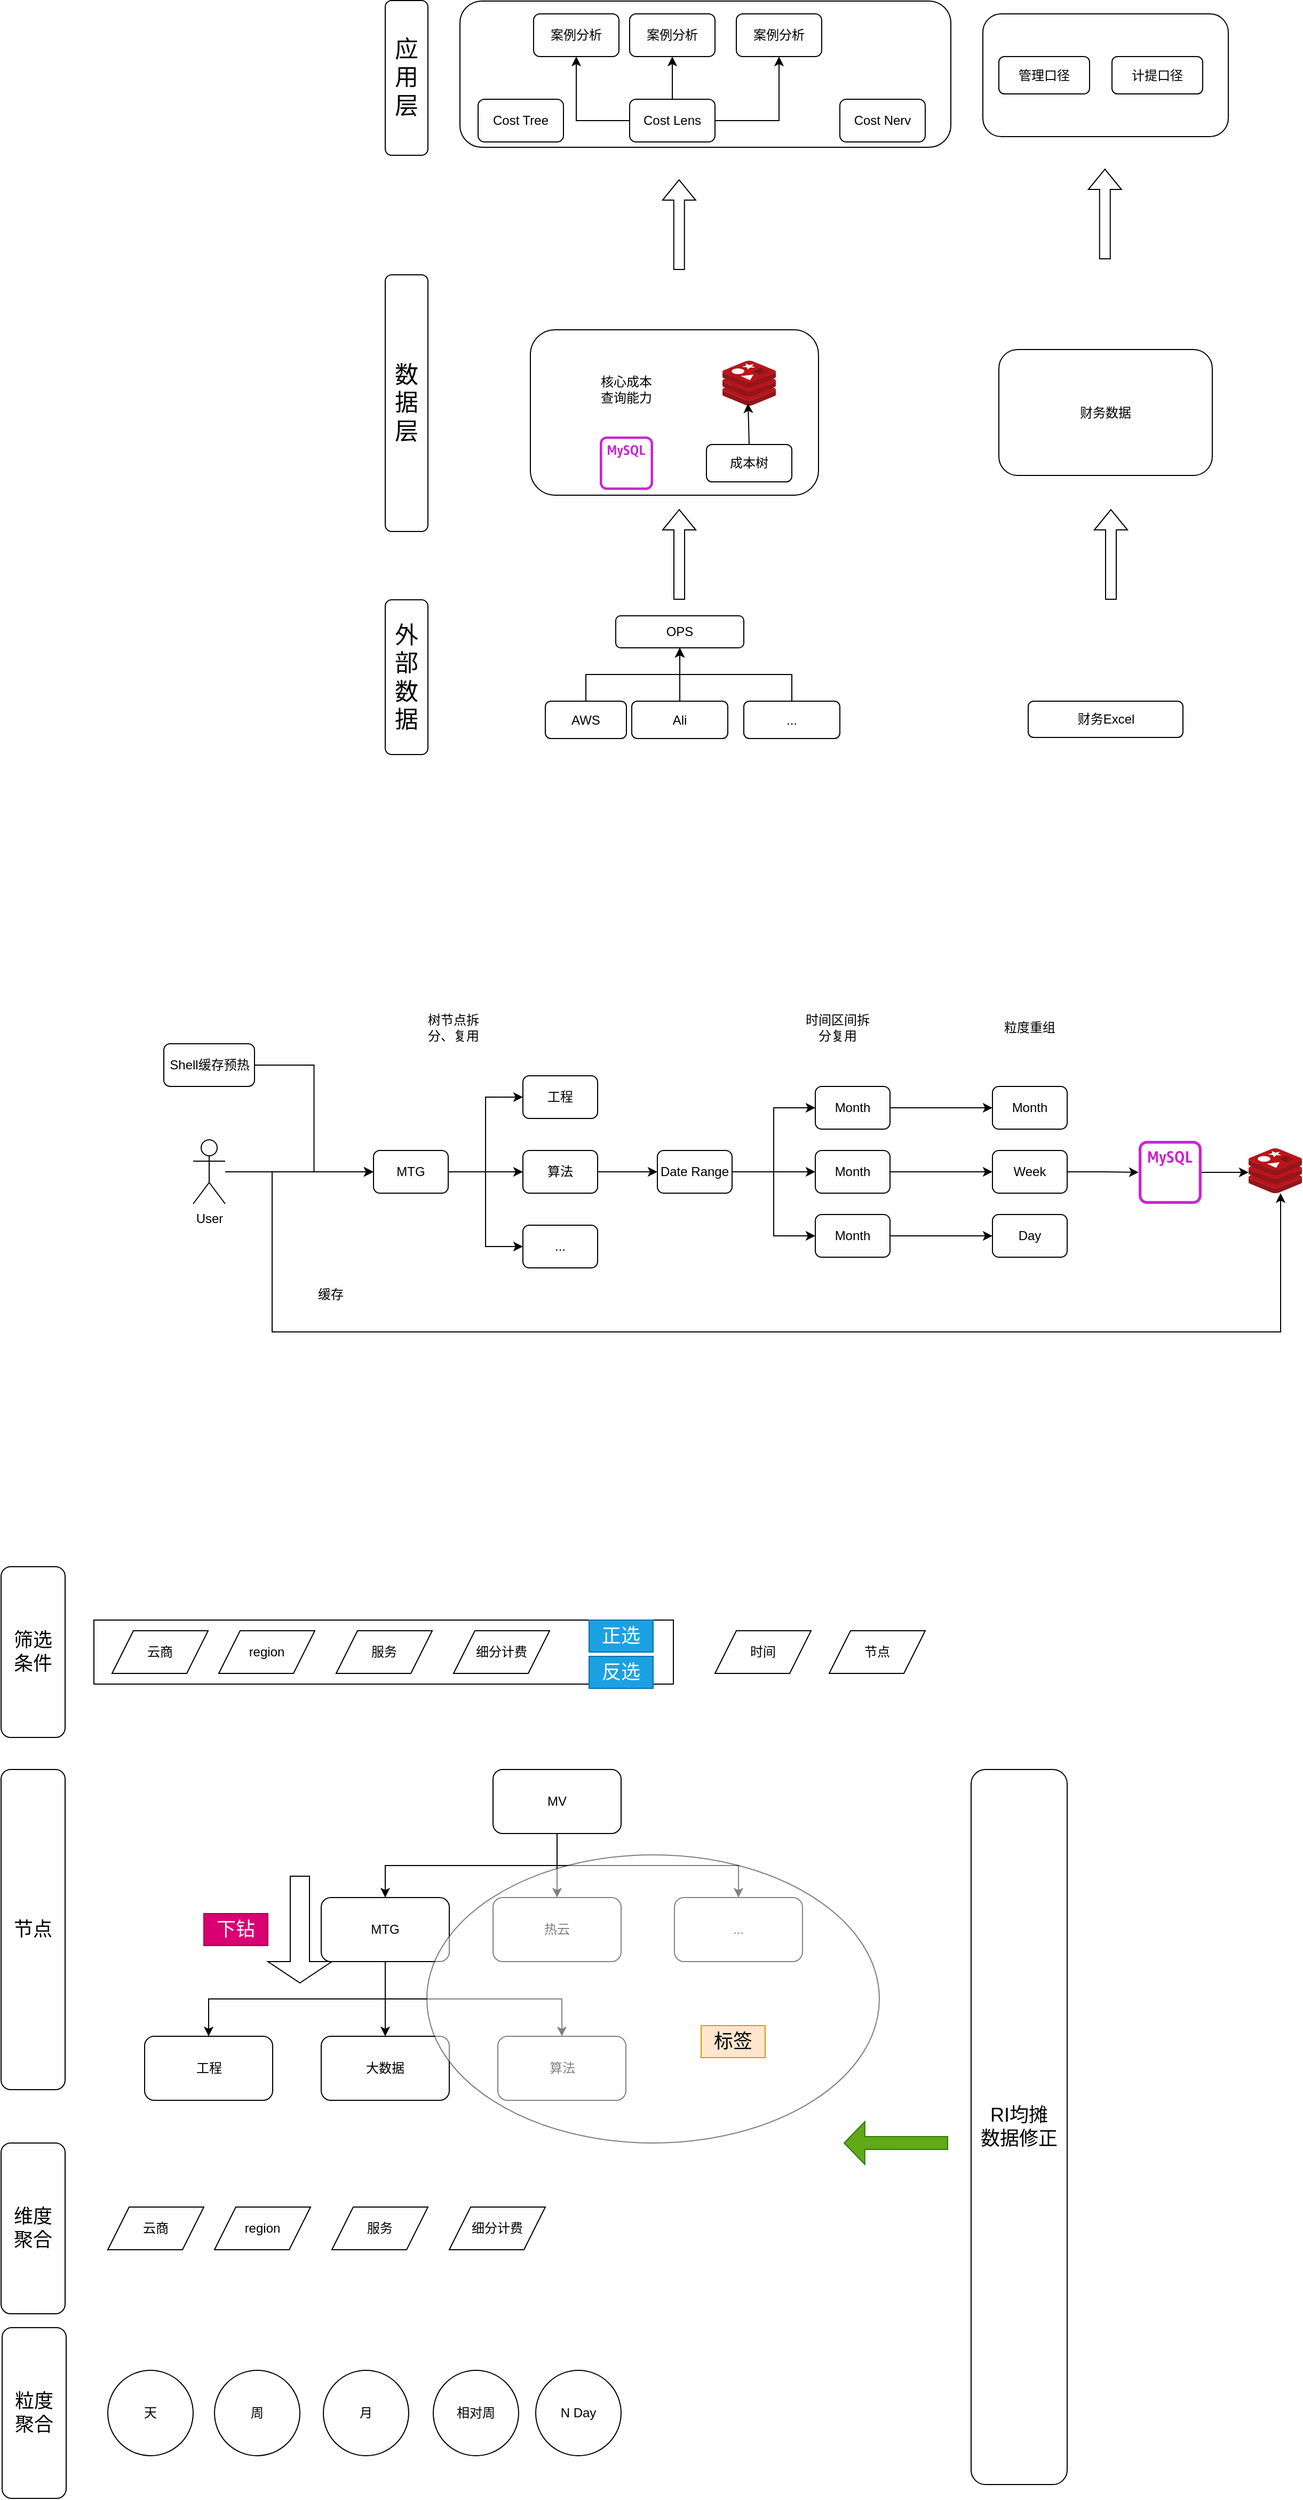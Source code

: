 <mxfile version="23.1.6" type="github">
  <diagram name="第 1 页" id="QAJrKnAF4I0Qu2eBaVXO">
    <mxGraphModel dx="2190" dy="866" grid="1" gridSize="10" guides="1" tooltips="1" connect="1" arrows="1" fold="1" page="1" pageScale="1" pageWidth="827" pageHeight="1169" math="0" shadow="0">
      <root>
        <mxCell id="0" />
        <mxCell id="1" parent="0" />
        <mxCell id="-u_vqpkYlWYQU6NHMWpz-22" style="edgeStyle=orthogonalEdgeStyle;rounded=0;orthogonalLoop=1;jettySize=auto;html=1;entryX=0.5;entryY=1;entryDx=0;entryDy=0;" parent="1" source="3Fw8Cve3jLayRroJCqeQ-4" target="3Fw8Cve3jLayRroJCqeQ-10" edge="1">
          <mxGeometry relative="1" as="geometry" />
        </mxCell>
        <mxCell id="3Fw8Cve3jLayRroJCqeQ-4" value="AWS" style="rounded=1;whiteSpace=wrap;html=1;" parent="1" vertex="1">
          <mxGeometry x="440" y="839" width="76" height="35" as="geometry" />
        </mxCell>
        <mxCell id="3Fw8Cve3jLayRroJCqeQ-22" style="edgeStyle=orthogonalEdgeStyle;rounded=0;orthogonalLoop=1;jettySize=auto;html=1;exitX=0.5;exitY=0;exitDx=0;exitDy=0;" parent="1" source="3Fw8Cve3jLayRroJCqeQ-5" target="3Fw8Cve3jLayRroJCqeQ-10" edge="1">
          <mxGeometry relative="1" as="geometry">
            <mxPoint x="706" y="794" as="targetPoint" />
          </mxGeometry>
        </mxCell>
        <mxCell id="3Fw8Cve3jLayRroJCqeQ-5" value="Ali" style="rounded=1;whiteSpace=wrap;html=1;" parent="1" vertex="1">
          <mxGeometry x="521" y="839" width="90" height="35" as="geometry" />
        </mxCell>
        <mxCell id="3Fw8Cve3jLayRroJCqeQ-10" value="OPS" style="rounded=1;whiteSpace=wrap;html=1;" parent="1" vertex="1">
          <mxGeometry x="506" y="759" width="120" height="30" as="geometry" />
        </mxCell>
        <mxCell id="-u_vqpkYlWYQU6NHMWpz-23" style="edgeStyle=orthogonalEdgeStyle;rounded=0;orthogonalLoop=1;jettySize=auto;html=1;" parent="1" source="3Fw8Cve3jLayRroJCqeQ-18" target="3Fw8Cve3jLayRroJCqeQ-10" edge="1">
          <mxGeometry relative="1" as="geometry" />
        </mxCell>
        <mxCell id="3Fw8Cve3jLayRroJCqeQ-18" value="..." style="rounded=1;whiteSpace=wrap;html=1;" parent="1" vertex="1">
          <mxGeometry x="626" y="839" width="90" height="35" as="geometry" />
        </mxCell>
        <mxCell id="3Fw8Cve3jLayRroJCqeQ-33" value="外部数据" style="rounded=1;verticalAlign=middle;horizontal=1;whiteSpace=wrap;textDirection=ltr;align=center;labelBackgroundColor=default;fontSize=22;fontStyle=0" parent="1" vertex="1">
          <mxGeometry x="290" y="744" width="40" height="145" as="geometry" />
        </mxCell>
        <mxCell id="3Fw8Cve3jLayRroJCqeQ-34" value="数据层" style="rounded=1;verticalAlign=middle;horizontal=1;whiteSpace=wrap;textDirection=ltr;align=center;labelBackgroundColor=default;fontSize=22;fontStyle=0" parent="1" vertex="1">
          <mxGeometry x="290" y="439.5" width="40" height="240.5" as="geometry" />
        </mxCell>
        <mxCell id="3Fw8Cve3jLayRroJCqeQ-35" value="应用&#xa;层" style="rounded=1;verticalAlign=middle;horizontal=1;whiteSpace=wrap;textDirection=ltr;align=center;labelBackgroundColor=default;fontSize=22;fontStyle=0" parent="1" vertex="1">
          <mxGeometry x="290" y="182.5" width="40" height="145" as="geometry" />
        </mxCell>
        <mxCell id="-u_vqpkYlWYQU6NHMWpz-16" value="" style="rounded=1;whiteSpace=wrap;html=1;" parent="1" vertex="1">
          <mxGeometry x="426" y="491" width="270" height="155" as="geometry" />
        </mxCell>
        <mxCell id="-u_vqpkYlWYQU6NHMWpz-17" value="" style="image;sketch=0;aspect=fixed;html=1;points=[];align=center;fontSize=12;image=img/lib/mscae/Cache_Redis_Product.svg;" parent="1" vertex="1">
          <mxGeometry x="606" y="520" width="50" height="42" as="geometry" />
        </mxCell>
        <mxCell id="-u_vqpkYlWYQU6NHMWpz-18" value="" style="sketch=0;outlineConnect=0;fontColor=#232F3E;gradientColor=none;fillColor=#C925D1;strokeColor=none;dashed=0;verticalLabelPosition=bottom;verticalAlign=top;align=center;html=1;fontSize=12;fontStyle=0;aspect=fixed;pointerEvents=1;shape=mxgraph.aws4.rds_mysql_instance_alt;" parent="1" vertex="1">
          <mxGeometry x="491" y="591" width="50" height="50" as="geometry" />
        </mxCell>
        <mxCell id="-u_vqpkYlWYQU6NHMWpz-19" value="成本树" style="rounded=1;whiteSpace=wrap;html=1;" parent="1" vertex="1">
          <mxGeometry x="591" y="598.5" width="80" height="35" as="geometry" />
        </mxCell>
        <mxCell id="-u_vqpkYlWYQU6NHMWpz-20" value="" style="endArrow=classic;html=1;rounded=0;exitX=0.5;exitY=0;exitDx=0;exitDy=0;entryX=0.48;entryY=0.952;entryDx=0;entryDy=0;entryPerimeter=0;" parent="1" source="-u_vqpkYlWYQU6NHMWpz-19" target="-u_vqpkYlWYQU6NHMWpz-17" edge="1">
          <mxGeometry width="50" height="50" relative="1" as="geometry">
            <mxPoint x="661" y="581" as="sourcePoint" />
            <mxPoint x="711" y="531" as="targetPoint" />
          </mxGeometry>
        </mxCell>
        <mxCell id="-u_vqpkYlWYQU6NHMWpz-31" value="" style="shape=flexArrow;endArrow=classic;html=1;rounded=0;" parent="1" edge="1">
          <mxGeometry width="50" height="50" relative="1" as="geometry">
            <mxPoint x="565.5" y="744" as="sourcePoint" />
            <mxPoint x="565.5" y="659" as="targetPoint" />
          </mxGeometry>
        </mxCell>
        <mxCell id="-u_vqpkYlWYQU6NHMWpz-32" value="核心成本查询能力" style="text;html=1;align=center;verticalAlign=middle;whiteSpace=wrap;rounded=0;" parent="1" vertex="1">
          <mxGeometry x="486" y="532" width="60" height="30" as="geometry" />
        </mxCell>
        <mxCell id="-u_vqpkYlWYQU6NHMWpz-36" value="" style="rounded=1;whiteSpace=wrap;html=1;" parent="1" vertex="1">
          <mxGeometry x="360" y="183" width="460" height="137" as="geometry" />
        </mxCell>
        <mxCell id="-u_vqpkYlWYQU6NHMWpz-47" value="Cost Tree" style="rounded=1;whiteSpace=wrap;html=1;" parent="1" vertex="1">
          <mxGeometry x="377" y="275" width="80" height="40" as="geometry" />
        </mxCell>
        <mxCell id="-u_vqpkYlWYQU6NHMWpz-48" value="Cost Nerv" style="rounded=1;whiteSpace=wrap;html=1;" parent="1" vertex="1">
          <mxGeometry x="716" y="275" width="80" height="40" as="geometry" />
        </mxCell>
        <mxCell id="-u_vqpkYlWYQU6NHMWpz-49" style="edgeStyle=orthogonalEdgeStyle;rounded=0;orthogonalLoop=1;jettySize=auto;html=1;exitX=0;exitY=0.5;exitDx=0;exitDy=0;" parent="1" source="-u_vqpkYlWYQU6NHMWpz-52" target="-u_vqpkYlWYQU6NHMWpz-54" edge="1">
          <mxGeometry relative="1" as="geometry" />
        </mxCell>
        <mxCell id="-u_vqpkYlWYQU6NHMWpz-50" style="edgeStyle=orthogonalEdgeStyle;rounded=0;orthogonalLoop=1;jettySize=auto;html=1;entryX=0.5;entryY=1;entryDx=0;entryDy=0;" parent="1" source="-u_vqpkYlWYQU6NHMWpz-52" target="-u_vqpkYlWYQU6NHMWpz-55" edge="1">
          <mxGeometry relative="1" as="geometry" />
        </mxCell>
        <mxCell id="-u_vqpkYlWYQU6NHMWpz-51" style="edgeStyle=orthogonalEdgeStyle;rounded=0;orthogonalLoop=1;jettySize=auto;html=1;entryX=0.5;entryY=1;entryDx=0;entryDy=0;" parent="1" source="-u_vqpkYlWYQU6NHMWpz-52" target="-u_vqpkYlWYQU6NHMWpz-53" edge="1">
          <mxGeometry relative="1" as="geometry" />
        </mxCell>
        <mxCell id="-u_vqpkYlWYQU6NHMWpz-52" value="Cost Lens" style="rounded=1;whiteSpace=wrap;html=1;" parent="1" vertex="1">
          <mxGeometry x="519" y="275" width="80" height="40" as="geometry" />
        </mxCell>
        <mxCell id="-u_vqpkYlWYQU6NHMWpz-53" value="案例分析" style="rounded=1;whiteSpace=wrap;html=1;" parent="1" vertex="1">
          <mxGeometry x="519" y="195" width="80" height="40" as="geometry" />
        </mxCell>
        <mxCell id="-u_vqpkYlWYQU6NHMWpz-54" value="案例分析" style="rounded=1;whiteSpace=wrap;html=1;" parent="1" vertex="1">
          <mxGeometry x="429" y="195" width="80" height="40" as="geometry" />
        </mxCell>
        <mxCell id="-u_vqpkYlWYQU6NHMWpz-55" value="案例分析" style="rounded=1;whiteSpace=wrap;html=1;" parent="1" vertex="1">
          <mxGeometry x="619" y="195" width="80" height="40" as="geometry" />
        </mxCell>
        <mxCell id="-u_vqpkYlWYQU6NHMWpz-56" value="财务Excel" style="rounded=1;whiteSpace=wrap;html=1;" parent="1" vertex="1">
          <mxGeometry x="892.5" y="839" width="145" height="34" as="geometry" />
        </mxCell>
        <mxCell id="-u_vqpkYlWYQU6NHMWpz-57" value="财务数据" style="rounded=1;whiteSpace=wrap;html=1;" parent="1" vertex="1">
          <mxGeometry x="865" y="509.5" width="200" height="118" as="geometry" />
        </mxCell>
        <mxCell id="-u_vqpkYlWYQU6NHMWpz-62" value="" style="shape=flexArrow;endArrow=classic;html=1;rounded=0;" parent="1" edge="1">
          <mxGeometry width="50" height="50" relative="1" as="geometry">
            <mxPoint x="970" y="744" as="sourcePoint" />
            <mxPoint x="970" y="659" as="targetPoint" />
          </mxGeometry>
        </mxCell>
        <mxCell id="-u_vqpkYlWYQU6NHMWpz-63" value="" style="rounded=1;whiteSpace=wrap;html=1;" parent="1" vertex="1">
          <mxGeometry x="850" y="195" width="230" height="115" as="geometry" />
        </mxCell>
        <mxCell id="-u_vqpkYlWYQU6NHMWpz-64" value="" style="shape=flexArrow;endArrow=classic;html=1;rounded=0;" parent="1" edge="1">
          <mxGeometry width="50" height="50" relative="1" as="geometry">
            <mxPoint x="565.37" y="435" as="sourcePoint" />
            <mxPoint x="565.37" y="350" as="targetPoint" />
          </mxGeometry>
        </mxCell>
        <mxCell id="-u_vqpkYlWYQU6NHMWpz-65" value="" style="shape=flexArrow;endArrow=classic;html=1;rounded=0;" parent="1" edge="1">
          <mxGeometry width="50" height="50" relative="1" as="geometry">
            <mxPoint x="964.38" y="425" as="sourcePoint" />
            <mxPoint x="964.38" y="340" as="targetPoint" />
          </mxGeometry>
        </mxCell>
        <mxCell id="-u_vqpkYlWYQU6NHMWpz-66" value="管理口径" style="rounded=1;whiteSpace=wrap;html=1;" parent="1" vertex="1">
          <mxGeometry x="865" y="235" width="85" height="35" as="geometry" />
        </mxCell>
        <mxCell id="-u_vqpkYlWYQU6NHMWpz-67" value="计提口径" style="rounded=1;whiteSpace=wrap;html=1;" parent="1" vertex="1">
          <mxGeometry x="971" y="235" width="85" height="35" as="geometry" />
        </mxCell>
        <mxCell id="iMXLZTIKomu4NbF48HK7-7" style="edgeStyle=orthogonalEdgeStyle;rounded=0;orthogonalLoop=1;jettySize=auto;html=1;entryX=0;entryY=0.5;entryDx=0;entryDy=0;" parent="1" source="iMXLZTIKomu4NbF48HK7-1" target="iMXLZTIKomu4NbF48HK7-4" edge="1">
          <mxGeometry relative="1" as="geometry" />
        </mxCell>
        <mxCell id="iMXLZTIKomu4NbF48HK7-8" style="edgeStyle=orthogonalEdgeStyle;rounded=0;orthogonalLoop=1;jettySize=auto;html=1;entryX=0;entryY=0.5;entryDx=0;entryDy=0;" parent="1" source="iMXLZTIKomu4NbF48HK7-1" target="iMXLZTIKomu4NbF48HK7-2" edge="1">
          <mxGeometry relative="1" as="geometry" />
        </mxCell>
        <mxCell id="iMXLZTIKomu4NbF48HK7-9" style="edgeStyle=orthogonalEdgeStyle;rounded=0;orthogonalLoop=1;jettySize=auto;html=1;entryX=0;entryY=0.5;entryDx=0;entryDy=0;" parent="1" source="iMXLZTIKomu4NbF48HK7-1" target="iMXLZTIKomu4NbF48HK7-3" edge="1">
          <mxGeometry relative="1" as="geometry" />
        </mxCell>
        <mxCell id="iMXLZTIKomu4NbF48HK7-1" value="MTG" style="rounded=1;whiteSpace=wrap;html=1;" parent="1" vertex="1">
          <mxGeometry x="279" y="1260" width="70" height="40" as="geometry" />
        </mxCell>
        <mxCell id="iMXLZTIKomu4NbF48HK7-13" style="edgeStyle=orthogonalEdgeStyle;rounded=0;orthogonalLoop=1;jettySize=auto;html=1;entryX=0;entryY=0.5;entryDx=0;entryDy=0;" parent="1" source="iMXLZTIKomu4NbF48HK7-2" target="iMXLZTIKomu4NbF48HK7-12" edge="1">
          <mxGeometry relative="1" as="geometry" />
        </mxCell>
        <mxCell id="iMXLZTIKomu4NbF48HK7-2" value="算法" style="rounded=1;whiteSpace=wrap;html=1;" parent="1" vertex="1">
          <mxGeometry x="419" y="1260" width="70" height="40" as="geometry" />
        </mxCell>
        <mxCell id="iMXLZTIKomu4NbF48HK7-3" value="..." style="rounded=1;whiteSpace=wrap;html=1;" parent="1" vertex="1">
          <mxGeometry x="419" y="1330" width="70" height="40" as="geometry" />
        </mxCell>
        <mxCell id="iMXLZTIKomu4NbF48HK7-4" value="工程" style="rounded=1;whiteSpace=wrap;html=1;" parent="1" vertex="1">
          <mxGeometry x="419" y="1190" width="70" height="40" as="geometry" />
        </mxCell>
        <mxCell id="iMXLZTIKomu4NbF48HK7-10" value="树节点拆分、复用" style="text;html=1;align=center;verticalAlign=middle;whiteSpace=wrap;rounded=0;" parent="1" vertex="1">
          <mxGeometry x="319" y="1130" width="70" height="30" as="geometry" />
        </mxCell>
        <mxCell id="iMXLZTIKomu4NbF48HK7-17" style="edgeStyle=orthogonalEdgeStyle;rounded=0;orthogonalLoop=1;jettySize=auto;html=1;" parent="1" source="iMXLZTIKomu4NbF48HK7-12" target="iMXLZTIKomu4NbF48HK7-14" edge="1">
          <mxGeometry relative="1" as="geometry" />
        </mxCell>
        <mxCell id="iMXLZTIKomu4NbF48HK7-18" style="edgeStyle=orthogonalEdgeStyle;rounded=0;orthogonalLoop=1;jettySize=auto;html=1;entryX=0;entryY=0.5;entryDx=0;entryDy=0;" parent="1" source="iMXLZTIKomu4NbF48HK7-12" target="iMXLZTIKomu4NbF48HK7-16" edge="1">
          <mxGeometry relative="1" as="geometry" />
        </mxCell>
        <mxCell id="iMXLZTIKomu4NbF48HK7-19" style="edgeStyle=orthogonalEdgeStyle;rounded=0;orthogonalLoop=1;jettySize=auto;html=1;entryX=0;entryY=0.5;entryDx=0;entryDy=0;" parent="1" source="iMXLZTIKomu4NbF48HK7-12" target="iMXLZTIKomu4NbF48HK7-15" edge="1">
          <mxGeometry relative="1" as="geometry" />
        </mxCell>
        <mxCell id="iMXLZTIKomu4NbF48HK7-12" value="Date Range" style="rounded=1;whiteSpace=wrap;html=1;" parent="1" vertex="1">
          <mxGeometry x="545" y="1260" width="70" height="40" as="geometry" />
        </mxCell>
        <mxCell id="iMXLZTIKomu4NbF48HK7-30" style="edgeStyle=orthogonalEdgeStyle;rounded=0;orthogonalLoop=1;jettySize=auto;html=1;entryX=0;entryY=0.5;entryDx=0;entryDy=0;" parent="1" source="iMXLZTIKomu4NbF48HK7-14" target="iMXLZTIKomu4NbF48HK7-24" edge="1">
          <mxGeometry relative="1" as="geometry" />
        </mxCell>
        <mxCell id="iMXLZTIKomu4NbF48HK7-14" value="Month" style="rounded=1;whiteSpace=wrap;html=1;" parent="1" vertex="1">
          <mxGeometry x="693" y="1260" width="70" height="40" as="geometry" />
        </mxCell>
        <mxCell id="iMXLZTIKomu4NbF48HK7-31" style="edgeStyle=orthogonalEdgeStyle;rounded=0;orthogonalLoop=1;jettySize=auto;html=1;entryX=0;entryY=0.5;entryDx=0;entryDy=0;" parent="1" source="iMXLZTIKomu4NbF48HK7-15" target="iMXLZTIKomu4NbF48HK7-23" edge="1">
          <mxGeometry relative="1" as="geometry" />
        </mxCell>
        <mxCell id="iMXLZTIKomu4NbF48HK7-15" value="Month" style="rounded=1;whiteSpace=wrap;html=1;" parent="1" vertex="1">
          <mxGeometry x="693" y="1320" width="70" height="40" as="geometry" />
        </mxCell>
        <mxCell id="iMXLZTIKomu4NbF48HK7-29" style="edgeStyle=orthogonalEdgeStyle;rounded=0;orthogonalLoop=1;jettySize=auto;html=1;entryX=0;entryY=0.5;entryDx=0;entryDy=0;" parent="1" source="iMXLZTIKomu4NbF48HK7-16" target="iMXLZTIKomu4NbF48HK7-25" edge="1">
          <mxGeometry relative="1" as="geometry" />
        </mxCell>
        <mxCell id="iMXLZTIKomu4NbF48HK7-16" value="Month" style="rounded=1;whiteSpace=wrap;html=1;" parent="1" vertex="1">
          <mxGeometry x="693" y="1200" width="70" height="40" as="geometry" />
        </mxCell>
        <mxCell id="iMXLZTIKomu4NbF48HK7-20" value="时间区间拆分复用" style="text;html=1;align=center;verticalAlign=middle;whiteSpace=wrap;rounded=0;" parent="1" vertex="1">
          <mxGeometry x="679" y="1130" width="70" height="30" as="geometry" />
        </mxCell>
        <mxCell id="iMXLZTIKomu4NbF48HK7-22" value="粒度重组" style="text;html=1;align=center;verticalAlign=middle;whiteSpace=wrap;rounded=0;" parent="1" vertex="1">
          <mxGeometry x="859" y="1130" width="70" height="30" as="geometry" />
        </mxCell>
        <mxCell id="iMXLZTIKomu4NbF48HK7-23" value="Day" style="rounded=1;whiteSpace=wrap;html=1;" parent="1" vertex="1">
          <mxGeometry x="859" y="1320" width="70" height="40" as="geometry" />
        </mxCell>
        <mxCell id="iMXLZTIKomu4NbF48HK7-44" style="edgeStyle=orthogonalEdgeStyle;rounded=0;orthogonalLoop=1;jettySize=auto;html=1;" parent="1" source="iMXLZTIKomu4NbF48HK7-24" target="iMXLZTIKomu4NbF48HK7-43" edge="1">
          <mxGeometry relative="1" as="geometry" />
        </mxCell>
        <mxCell id="iMXLZTIKomu4NbF48HK7-24" value="Week" style="rounded=1;whiteSpace=wrap;html=1;" parent="1" vertex="1">
          <mxGeometry x="859" y="1260" width="70" height="40" as="geometry" />
        </mxCell>
        <mxCell id="iMXLZTIKomu4NbF48HK7-25" value="Month" style="rounded=1;whiteSpace=wrap;html=1;" parent="1" vertex="1">
          <mxGeometry x="859" y="1200" width="70" height="40" as="geometry" />
        </mxCell>
        <mxCell id="iMXLZTIKomu4NbF48HK7-40" style="edgeStyle=orthogonalEdgeStyle;rounded=0;orthogonalLoop=1;jettySize=auto;html=1;entryX=0;entryY=0.5;entryDx=0;entryDy=0;" parent="1" source="iMXLZTIKomu4NbF48HK7-39" target="iMXLZTIKomu4NbF48HK7-1" edge="1">
          <mxGeometry relative="1" as="geometry" />
        </mxCell>
        <mxCell id="iMXLZTIKomu4NbF48HK7-47" style="edgeStyle=orthogonalEdgeStyle;rounded=0;orthogonalLoop=1;jettySize=auto;html=1;entryX=0.6;entryY=1;entryDx=0;entryDy=0;entryPerimeter=0;" parent="1" source="iMXLZTIKomu4NbF48HK7-39" target="iMXLZTIKomu4NbF48HK7-45" edge="1">
          <mxGeometry relative="1" as="geometry">
            <mxPoint x="1129" y="1480" as="targetPoint" />
            <Array as="points">
              <mxPoint x="184" y="1430" />
              <mxPoint x="1129" y="1430" />
            </Array>
          </mxGeometry>
        </mxCell>
        <mxCell id="iMXLZTIKomu4NbF48HK7-39" value="User&lt;div&gt;&lt;br/&gt;&lt;/div&gt;" style="shape=umlActor;verticalLabelPosition=bottom;verticalAlign=top;html=1;outlineConnect=0;" parent="1" vertex="1">
          <mxGeometry x="110" y="1250" width="30" height="60" as="geometry" />
        </mxCell>
        <mxCell id="iMXLZTIKomu4NbF48HK7-42" value="缓存" style="text;html=1;align=center;verticalAlign=middle;whiteSpace=wrap;rounded=0;" parent="1" vertex="1">
          <mxGeometry x="209" y="1380" width="60" height="30" as="geometry" />
        </mxCell>
        <mxCell id="iMXLZTIKomu4NbF48HK7-43" value="" style="sketch=0;outlineConnect=0;fontColor=#232F3E;gradientColor=none;fillColor=#C925D1;strokeColor=none;dashed=0;verticalLabelPosition=bottom;verticalAlign=top;align=center;html=1;fontSize=12;fontStyle=0;aspect=fixed;pointerEvents=1;shape=mxgraph.aws4.rds_mysql_instance_alt;" parent="1" vertex="1">
          <mxGeometry x="996" y="1251" width="59" height="59" as="geometry" />
        </mxCell>
        <mxCell id="iMXLZTIKomu4NbF48HK7-45" value="" style="image;sketch=0;aspect=fixed;html=1;points=[];align=center;fontSize=12;image=img/lib/mscae/Cache_Redis_Product.svg;" parent="1" vertex="1">
          <mxGeometry x="1099" y="1258" width="50" height="42" as="geometry" />
        </mxCell>
        <mxCell id="iMXLZTIKomu4NbF48HK7-46" style="edgeStyle=orthogonalEdgeStyle;rounded=0;orthogonalLoop=1;jettySize=auto;html=1;entryX=0;entryY=0.536;entryDx=0;entryDy=0;entryPerimeter=0;" parent="1" source="iMXLZTIKomu4NbF48HK7-43" target="iMXLZTIKomu4NbF48HK7-45" edge="1">
          <mxGeometry relative="1" as="geometry" />
        </mxCell>
        <mxCell id="iMXLZTIKomu4NbF48HK7-49" style="edgeStyle=orthogonalEdgeStyle;rounded=0;orthogonalLoop=1;jettySize=auto;html=1;entryX=0;entryY=0.5;entryDx=0;entryDy=0;" parent="1" source="iMXLZTIKomu4NbF48HK7-48" target="iMXLZTIKomu4NbF48HK7-1" edge="1">
          <mxGeometry relative="1" as="geometry" />
        </mxCell>
        <mxCell id="iMXLZTIKomu4NbF48HK7-48" value="Shell缓存预热" style="rounded=1;whiteSpace=wrap;html=1;" parent="1" vertex="1">
          <mxGeometry x="82.5" y="1160" width="85" height="40" as="geometry" />
        </mxCell>
        <mxCell id="I-QZHHA_4obMPeOX13xf-10" style="edgeStyle=orthogonalEdgeStyle;rounded=0;orthogonalLoop=1;jettySize=auto;html=1;exitX=0.5;exitY=1;exitDx=0;exitDy=0;" edge="1" parent="1" source="I-QZHHA_4obMPeOX13xf-1" target="I-QZHHA_4obMPeOX13xf-2">
          <mxGeometry relative="1" as="geometry" />
        </mxCell>
        <mxCell id="I-QZHHA_4obMPeOX13xf-11" style="edgeStyle=orthogonalEdgeStyle;rounded=0;orthogonalLoop=1;jettySize=auto;html=1;entryX=0.5;entryY=0;entryDx=0;entryDy=0;" edge="1" parent="1" source="I-QZHHA_4obMPeOX13xf-1" target="I-QZHHA_4obMPeOX13xf-3">
          <mxGeometry relative="1" as="geometry" />
        </mxCell>
        <mxCell id="I-QZHHA_4obMPeOX13xf-12" style="edgeStyle=orthogonalEdgeStyle;rounded=0;orthogonalLoop=1;jettySize=auto;html=1;entryX=0.5;entryY=0;entryDx=0;entryDy=0;exitX=0.5;exitY=1;exitDx=0;exitDy=0;" edge="1" parent="1" source="I-QZHHA_4obMPeOX13xf-1" target="I-QZHHA_4obMPeOX13xf-4">
          <mxGeometry relative="1" as="geometry" />
        </mxCell>
        <mxCell id="I-QZHHA_4obMPeOX13xf-1" value="MV" style="rounded=1;whiteSpace=wrap;html=1;" vertex="1" parent="1">
          <mxGeometry x="391" y="1840" width="120" height="60" as="geometry" />
        </mxCell>
        <mxCell id="I-QZHHA_4obMPeOX13xf-13" style="edgeStyle=orthogonalEdgeStyle;rounded=0;orthogonalLoop=1;jettySize=auto;html=1;entryX=0.5;entryY=0;entryDx=0;entryDy=0;" edge="1" parent="1" source="I-QZHHA_4obMPeOX13xf-2" target="I-QZHHA_4obMPeOX13xf-6">
          <mxGeometry relative="1" as="geometry" />
        </mxCell>
        <mxCell id="I-QZHHA_4obMPeOX13xf-14" style="edgeStyle=orthogonalEdgeStyle;rounded=0;orthogonalLoop=1;jettySize=auto;html=1;entryX=0.5;entryY=0;entryDx=0;entryDy=0;exitX=0.5;exitY=1;exitDx=0;exitDy=0;" edge="1" parent="1" source="I-QZHHA_4obMPeOX13xf-2" target="I-QZHHA_4obMPeOX13xf-5">
          <mxGeometry relative="1" as="geometry" />
        </mxCell>
        <mxCell id="I-QZHHA_4obMPeOX13xf-15" style="edgeStyle=orthogonalEdgeStyle;rounded=0;orthogonalLoop=1;jettySize=auto;html=1;entryX=0.5;entryY=0;entryDx=0;entryDy=0;exitX=0.5;exitY=1;exitDx=0;exitDy=0;" edge="1" parent="1" source="I-QZHHA_4obMPeOX13xf-2" target="I-QZHHA_4obMPeOX13xf-7">
          <mxGeometry relative="1" as="geometry" />
        </mxCell>
        <mxCell id="I-QZHHA_4obMPeOX13xf-2" value="MTG" style="rounded=1;whiteSpace=wrap;html=1;" vertex="1" parent="1">
          <mxGeometry x="230" y="1960" width="120" height="60" as="geometry" />
        </mxCell>
        <mxCell id="I-QZHHA_4obMPeOX13xf-3" value="热云" style="rounded=1;whiteSpace=wrap;html=1;" vertex="1" parent="1">
          <mxGeometry x="391" y="1960" width="120" height="60" as="geometry" />
        </mxCell>
        <mxCell id="I-QZHHA_4obMPeOX13xf-4" value="..." style="rounded=1;whiteSpace=wrap;html=1;" vertex="1" parent="1">
          <mxGeometry x="561" y="1960" width="120" height="60" as="geometry" />
        </mxCell>
        <mxCell id="I-QZHHA_4obMPeOX13xf-5" value="工程" style="rounded=1;whiteSpace=wrap;html=1;" vertex="1" parent="1">
          <mxGeometry x="64.5" y="2090" width="120" height="60" as="geometry" />
        </mxCell>
        <mxCell id="I-QZHHA_4obMPeOX13xf-6" value="大数据" style="rounded=1;whiteSpace=wrap;html=1;" vertex="1" parent="1">
          <mxGeometry x="230" y="2090" width="120" height="60" as="geometry" />
        </mxCell>
        <mxCell id="I-QZHHA_4obMPeOX13xf-7" value="算法" style="rounded=1;whiteSpace=wrap;html=1;" vertex="1" parent="1">
          <mxGeometry x="395.5" y="2090" width="120" height="60" as="geometry" />
        </mxCell>
        <mxCell id="I-QZHHA_4obMPeOX13xf-16" value="" style="ellipse;whiteSpace=wrap;html=1;opacity=50;" vertex="1" parent="1">
          <mxGeometry x="329" y="1920" width="424" height="270" as="geometry" />
        </mxCell>
        <mxCell id="I-QZHHA_4obMPeOX13xf-19" value="服务" style="shape=parallelogram;perimeter=parallelogramPerimeter;whiteSpace=wrap;html=1;fixedSize=1;" vertex="1" parent="1">
          <mxGeometry x="240" y="2250" width="90" height="40" as="geometry" />
        </mxCell>
        <mxCell id="I-QZHHA_4obMPeOX13xf-21" value="&lt;font style=&quot;font-size: 18px;&quot;&gt;节点&lt;/font&gt;" style="rounded=1;whiteSpace=wrap;html=1;" vertex="1" parent="1">
          <mxGeometry x="-70" y="1840" width="60" height="300" as="geometry" />
        </mxCell>
        <mxCell id="I-QZHHA_4obMPeOX13xf-22" value="&lt;font style=&quot;font-size: 18px;&quot;&gt;标签&lt;/font&gt;" style="text;html=1;align=center;verticalAlign=middle;whiteSpace=wrap;rounded=0;fillColor=#ffe6cc;strokeColor=#d79b00;" vertex="1" parent="1">
          <mxGeometry x="586" y="2080" width="60" height="30" as="geometry" />
        </mxCell>
        <mxCell id="I-QZHHA_4obMPeOX13xf-23" value="&lt;font style=&quot;font-size: 18px;&quot;&gt;下钻&lt;/font&gt;" style="text;html=1;align=center;verticalAlign=middle;whiteSpace=wrap;rounded=0;fillColor=#d80073;strokeColor=#A50040;fontColor=#ffffff;" vertex="1" parent="1">
          <mxGeometry x="120" y="1975" width="60" height="30" as="geometry" />
        </mxCell>
        <mxCell id="I-QZHHA_4obMPeOX13xf-24" value="" style="shape=singleArrow;direction=south;whiteSpace=wrap;html=1;" vertex="1" parent="1">
          <mxGeometry x="180" y="1940" width="60" height="100" as="geometry" />
        </mxCell>
        <mxCell id="I-QZHHA_4obMPeOX13xf-25" value="&lt;span style=&quot;font-size: 18px;&quot;&gt;维度&lt;br&gt;聚合&lt;br&gt;&lt;/span&gt;" style="rounded=1;whiteSpace=wrap;html=1;" vertex="1" parent="1">
          <mxGeometry x="-70" y="2190" width="60" height="160" as="geometry" />
        </mxCell>
        <mxCell id="I-QZHHA_4obMPeOX13xf-28" value="云商" style="shape=parallelogram;perimeter=parallelogramPerimeter;whiteSpace=wrap;html=1;fixedSize=1;" vertex="1" parent="1">
          <mxGeometry x="30" y="2250" width="90" height="40" as="geometry" />
        </mxCell>
        <mxCell id="I-QZHHA_4obMPeOX13xf-29" value="细分计费" style="shape=parallelogram;perimeter=parallelogramPerimeter;whiteSpace=wrap;html=1;fixedSize=1;" vertex="1" parent="1">
          <mxGeometry x="350" y="2250" width="90" height="40" as="geometry" />
        </mxCell>
        <mxCell id="I-QZHHA_4obMPeOX13xf-30" value="region" style="shape=parallelogram;perimeter=parallelogramPerimeter;whiteSpace=wrap;html=1;fixedSize=1;" vertex="1" parent="1">
          <mxGeometry x="130" y="2250" width="90" height="40" as="geometry" />
        </mxCell>
        <mxCell id="I-QZHHA_4obMPeOX13xf-32" value="&lt;span style=&quot;font-size: 18px;&quot;&gt;粒度&lt;br&gt;聚合&lt;br&gt;&lt;/span&gt;" style="rounded=1;whiteSpace=wrap;html=1;" vertex="1" parent="1">
          <mxGeometry x="-69" y="2363" width="60" height="160" as="geometry" />
        </mxCell>
        <mxCell id="I-QZHHA_4obMPeOX13xf-36" value="天" style="ellipse;whiteSpace=wrap;html=1;aspect=fixed;" vertex="1" parent="1">
          <mxGeometry x="30" y="2403" width="80" height="80" as="geometry" />
        </mxCell>
        <mxCell id="I-QZHHA_4obMPeOX13xf-37" value="周" style="ellipse;whiteSpace=wrap;html=1;aspect=fixed;" vertex="1" parent="1">
          <mxGeometry x="130" y="2403" width="80" height="80" as="geometry" />
        </mxCell>
        <mxCell id="I-QZHHA_4obMPeOX13xf-38" value="相对周" style="ellipse;whiteSpace=wrap;html=1;aspect=fixed;" vertex="1" parent="1">
          <mxGeometry x="335" y="2403" width="80" height="80" as="geometry" />
        </mxCell>
        <mxCell id="I-QZHHA_4obMPeOX13xf-39" value="月" style="ellipse;whiteSpace=wrap;html=1;aspect=fixed;" vertex="1" parent="1">
          <mxGeometry x="232" y="2403" width="80" height="80" as="geometry" />
        </mxCell>
        <mxCell id="I-QZHHA_4obMPeOX13xf-40" value="N Day" style="ellipse;whiteSpace=wrap;html=1;aspect=fixed;" vertex="1" parent="1">
          <mxGeometry x="431" y="2403" width="80" height="80" as="geometry" />
        </mxCell>
        <mxCell id="I-QZHHA_4obMPeOX13xf-43" value="&lt;font style=&quot;font-size: 18px;&quot;&gt;RI均摊&lt;br&gt;数据修正&lt;br&gt;&lt;/font&gt;" style="rounded=1;whiteSpace=wrap;html=1;" vertex="1" parent="1">
          <mxGeometry x="839" y="1840" width="90" height="670" as="geometry" />
        </mxCell>
        <mxCell id="I-QZHHA_4obMPeOX13xf-45" value="" style="shape=singleArrow;direction=west;whiteSpace=wrap;html=1;fillColor=#60a917;fontColor=#ffffff;strokeColor=#2D7600;" vertex="1" parent="1">
          <mxGeometry x="720" y="2170" width="97" height="40" as="geometry" />
        </mxCell>
        <mxCell id="I-QZHHA_4obMPeOX13xf-46" value="&lt;span style=&quot;font-size: 18px;&quot;&gt;筛选&lt;br&gt;条件&lt;br&gt;&lt;/span&gt;" style="rounded=1;whiteSpace=wrap;html=1;" vertex="1" parent="1">
          <mxGeometry x="-70" y="1650" width="60" height="160" as="geometry" />
        </mxCell>
        <mxCell id="I-QZHHA_4obMPeOX13xf-52" value="" style="rounded=0;whiteSpace=wrap;html=1;" vertex="1" parent="1">
          <mxGeometry x="17" y="1700" width="543" height="60" as="geometry" />
        </mxCell>
        <mxCell id="I-QZHHA_4obMPeOX13xf-48" value="服务" style="shape=parallelogram;perimeter=parallelogramPerimeter;whiteSpace=wrap;html=1;fixedSize=1;" vertex="1" parent="1">
          <mxGeometry x="244" y="1710" width="90" height="40" as="geometry" />
        </mxCell>
        <mxCell id="I-QZHHA_4obMPeOX13xf-49" value="云商" style="shape=parallelogram;perimeter=parallelogramPerimeter;whiteSpace=wrap;html=1;fixedSize=1;" vertex="1" parent="1">
          <mxGeometry x="34" y="1710" width="90" height="40" as="geometry" />
        </mxCell>
        <mxCell id="I-QZHHA_4obMPeOX13xf-50" value="细分计费" style="shape=parallelogram;perimeter=parallelogramPerimeter;whiteSpace=wrap;html=1;fixedSize=1;" vertex="1" parent="1">
          <mxGeometry x="354" y="1710" width="90" height="40" as="geometry" />
        </mxCell>
        <mxCell id="I-QZHHA_4obMPeOX13xf-51" value="region" style="shape=parallelogram;perimeter=parallelogramPerimeter;whiteSpace=wrap;html=1;fixedSize=1;" vertex="1" parent="1">
          <mxGeometry x="134" y="1710" width="90" height="40" as="geometry" />
        </mxCell>
        <mxCell id="I-QZHHA_4obMPeOX13xf-53" value="&lt;font style=&quot;font-size: 18px;&quot;&gt;正选&lt;/font&gt;" style="text;html=1;align=center;verticalAlign=middle;whiteSpace=wrap;rounded=0;fillColor=#1ba1e2;strokeColor=#006EAF;fontColor=#ffffff;" vertex="1" parent="1">
          <mxGeometry x="481" y="1700" width="60" height="30" as="geometry" />
        </mxCell>
        <mxCell id="I-QZHHA_4obMPeOX13xf-54" value="&lt;font style=&quot;font-size: 18px;&quot;&gt;反选&lt;/font&gt;" style="text;html=1;align=center;verticalAlign=middle;whiteSpace=wrap;rounded=0;fillColor=#1ba1e2;strokeColor=#006EAF;fontColor=#ffffff;" vertex="1" parent="1">
          <mxGeometry x="481" y="1734" width="60" height="30" as="geometry" />
        </mxCell>
        <mxCell id="I-QZHHA_4obMPeOX13xf-56" value="时间" style="shape=parallelogram;perimeter=parallelogramPerimeter;whiteSpace=wrap;html=1;fixedSize=1;" vertex="1" parent="1">
          <mxGeometry x="599" y="1710" width="90" height="40" as="geometry" />
        </mxCell>
        <mxCell id="I-QZHHA_4obMPeOX13xf-57" value="节点" style="shape=parallelogram;perimeter=parallelogramPerimeter;whiteSpace=wrap;html=1;fixedSize=1;" vertex="1" parent="1">
          <mxGeometry x="706" y="1710" width="90" height="40" as="geometry" />
        </mxCell>
      </root>
    </mxGraphModel>
  </diagram>
</mxfile>
